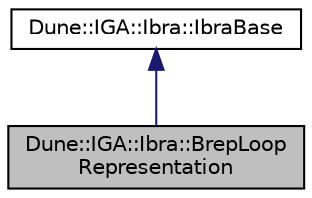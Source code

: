 digraph "Dune::IGA::Ibra::BrepLoopRepresentation"
{
 // LATEX_PDF_SIZE
  edge [fontname="Helvetica",fontsize="10",labelfontname="Helvetica",labelfontsize="10"];
  node [fontname="Helvetica",fontsize="10",shape=record];
  Node1 [label="Dune::IGA::Ibra::BrepLoop\lRepresentation",height=0.2,width=0.4,color="black", fillcolor="grey75", style="filled", fontcolor="black",tooltip=" "];
  Node2 -> Node1 [dir="back",color="midnightblue",fontsize="10",style="solid",fontname="Helvetica"];
  Node2 [label="Dune::IGA::Ibra::IbraBase",height=0.2,width=0.4,color="black", fillcolor="white", style="filled",URL="$d5/da7/a01283.html",tooltip=" "];
}
